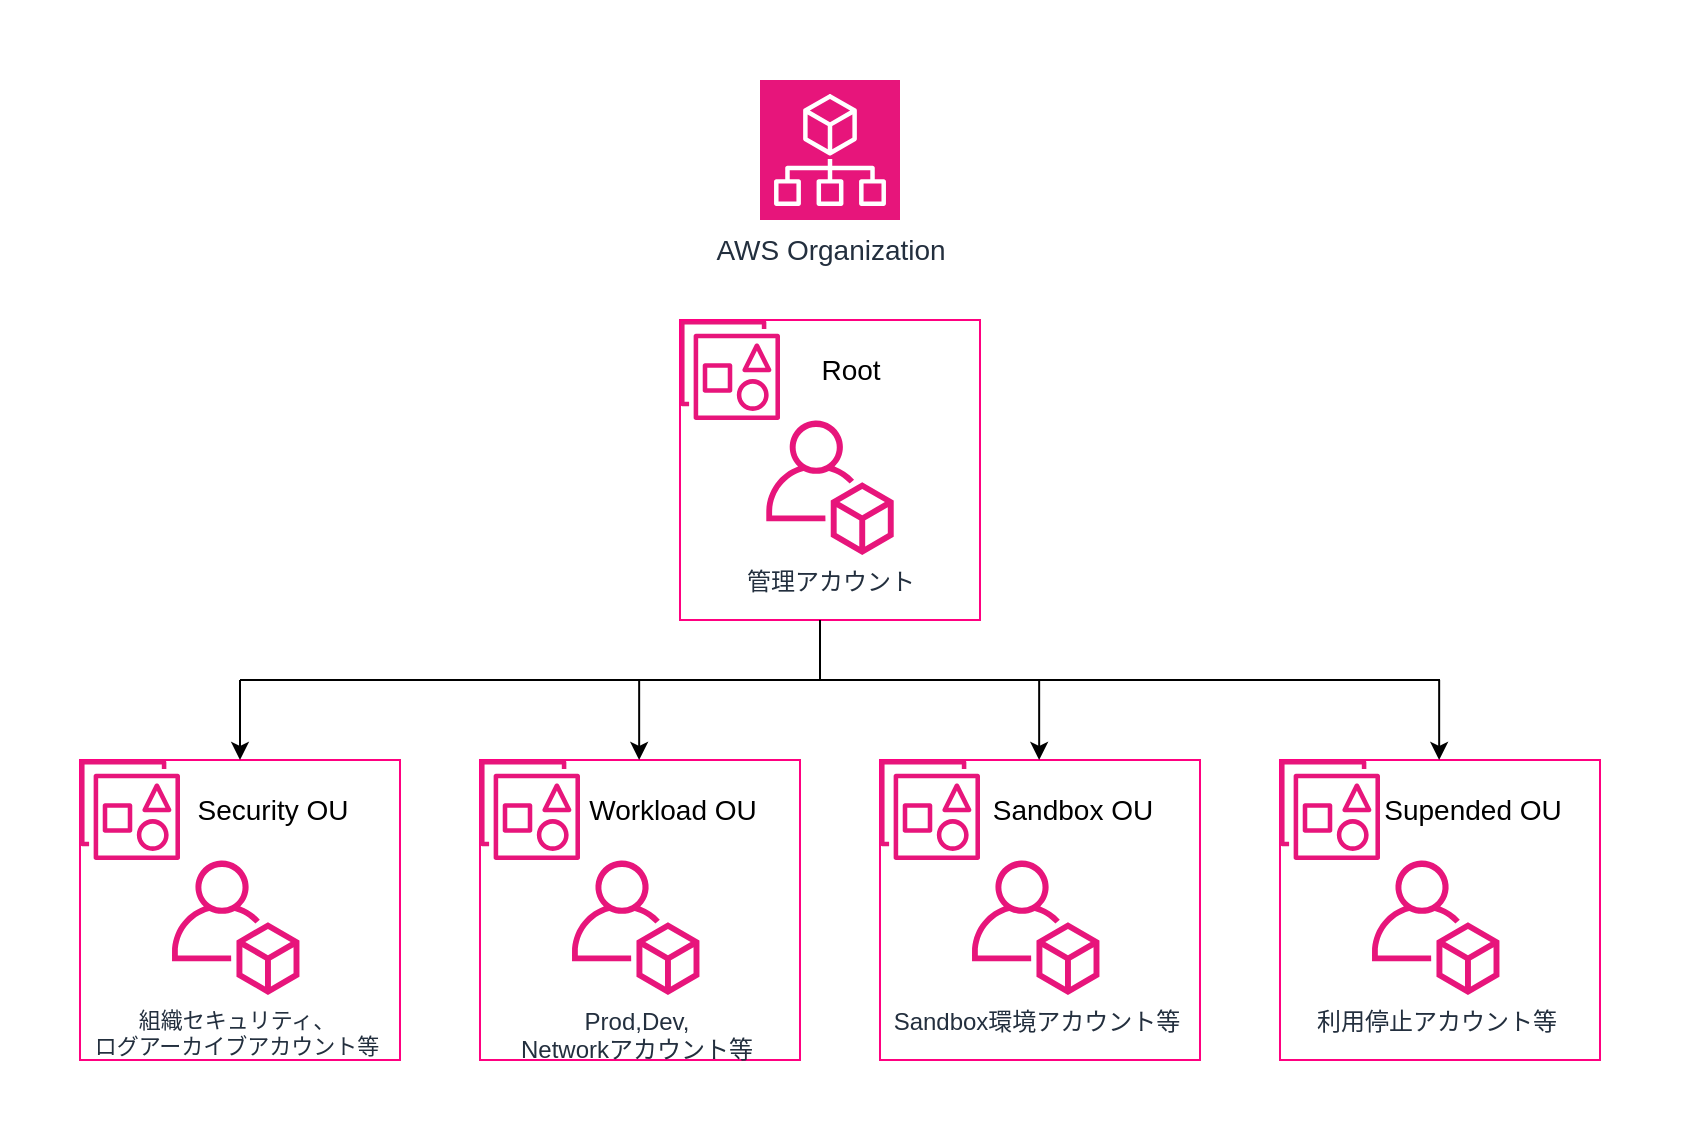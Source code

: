 <mxfile version="28.2.0">
  <diagram name="ページ1" id="LOAC254uAIebQcvNSKyI">
    <mxGraphModel dx="1613" dy="1620" grid="1" gridSize="10" guides="1" tooltips="1" connect="1" arrows="1" fold="1" page="1" pageScale="1" pageWidth="827" pageHeight="1169" background="light-dark(#FFFFFF,#FFFFFF)" math="0" shadow="0">
      <root>
        <mxCell id="0" />
        <mxCell id="1" parent="0" />
        <mxCell id="UiWcro6uWWswaGrqF6_k-2" value="AWS Organization" style="sketch=0;points=[[0,0,0],[0.25,0,0],[0.5,0,0],[0.75,0,0],[1,0,0],[0,1,0],[0.25,1,0],[0.5,1,0],[0.75,1,0],[1,1,0],[0,0.25,0],[0,0.5,0],[0,0.75,0],[1,0.25,0],[1,0.5,0],[1,0.75,0]];points=[[0,0,0],[0.25,0,0],[0.5,0,0],[0.75,0,0],[1,0,0],[0,1,0],[0.25,1,0],[0.5,1,0],[0.75,1,0],[1,1,0],[0,0.25,0],[0,0.5,0],[0,0.75,0],[1,0.25,0],[1,0.5,0],[1,0.75,0]];outlineConnect=0;fontColor=#232F3E;fillColor=#E7157B;strokeColor=#ffffff;dashed=0;verticalLabelPosition=bottom;verticalAlign=top;align=center;html=1;fontSize=14;fontStyle=0;aspect=fixed;shape=mxgraph.aws4.resourceIcon;resIcon=mxgraph.aws4.organizations;" parent="1" vertex="1">
          <mxGeometry x="180" y="20" width="70" height="70" as="geometry" />
        </mxCell>
        <mxCell id="UiWcro6uWWswaGrqF6_k-3" value="" style="sketch=0;outlineConnect=0;fontColor=#232F3E;gradientColor=none;fillColor=#E7157B;strokeColor=none;dashed=0;verticalLabelPosition=bottom;verticalAlign=top;align=center;html=1;fontSize=12;fontStyle=0;aspect=fixed;pointerEvents=1;shape=mxgraph.aws4.organizations_organizational_unit2;" parent="1" vertex="1">
          <mxGeometry x="140" y="140" width="50" height="50" as="geometry" />
        </mxCell>
        <mxCell id="UiWcro6uWWswaGrqF6_k-12" value="Root" style="text;html=1;align=center;verticalAlign=middle;resizable=0;points=[];autosize=1;strokeColor=none;fillColor=none;fontSize=14;" parent="1" vertex="1">
          <mxGeometry x="200" y="150" width="50" height="30" as="geometry" />
        </mxCell>
        <mxCell id="UiWcro6uWWswaGrqF6_k-15" value="" style="group;strokeColor=#FF0080;" parent="1" vertex="1" connectable="0">
          <mxGeometry x="140" y="140" width="150" height="150" as="geometry" />
        </mxCell>
        <mxCell id="UiWcro6uWWswaGrqF6_k-11" value="管理アカウント" style="sketch=0;outlineConnect=0;fontColor=#232F3E;gradientColor=none;fillColor=#E7157B;strokeColor=none;dashed=0;verticalLabelPosition=bottom;verticalAlign=top;align=center;html=1;fontSize=12;fontStyle=0;aspect=fixed;pointerEvents=1;shape=mxgraph.aws4.organizations_account;" parent="UiWcro6uWWswaGrqF6_k-15" vertex="1">
          <mxGeometry x="43" y="50" width="64" height="67.46" as="geometry" />
        </mxCell>
        <mxCell id="UiWcro6uWWswaGrqF6_k-19" value="" style="group;strokeColor=#FF0080;" parent="1" vertex="1" connectable="0">
          <mxGeometry x="-160" y="360" width="160" height="150" as="geometry" />
        </mxCell>
        <mxCell id="UiWcro6uWWswaGrqF6_k-21" value="組織セキュリティ、&lt;br&gt;ログアーカイブアカウント等" style="sketch=0;outlineConnect=0;fontColor=#232F3E;gradientColor=none;fillColor=#E7157B;strokeColor=none;dashed=0;verticalLabelPosition=bottom;verticalAlign=top;align=center;html=1;fontSize=11;fontStyle=0;aspect=fixed;pointerEvents=1;shape=mxgraph.aws4.organizations_account;" parent="UiWcro6uWWswaGrqF6_k-19" vertex="1">
          <mxGeometry x="45.867" y="50" width="64" height="67.46" as="geometry" />
        </mxCell>
        <mxCell id="UiWcro6uWWswaGrqF6_k-22" value="" style="sketch=0;outlineConnect=0;fontColor=#232F3E;gradientColor=none;fillColor=#E7157B;strokeColor=none;dashed=0;verticalLabelPosition=bottom;verticalAlign=top;align=center;html=1;fontSize=12;fontStyle=0;aspect=fixed;pointerEvents=1;shape=mxgraph.aws4.organizations_organizational_unit2;" parent="UiWcro6uWWswaGrqF6_k-19" vertex="1">
          <mxGeometry width="50" height="50" as="geometry" />
        </mxCell>
        <mxCell id="UiWcro6uWWswaGrqF6_k-23" value="Security OU" style="text;html=1;align=center;verticalAlign=middle;resizable=0;points=[];autosize=1;strokeColor=none;fillColor=none;fontSize=14;" parent="UiWcro6uWWswaGrqF6_k-19" vertex="1">
          <mxGeometry x="45.867" y="10" width="100" height="30" as="geometry" />
        </mxCell>
        <mxCell id="UiWcro6uWWswaGrqF6_k-24" value="" style="group;strokeColor=#FF0080;" parent="1" vertex="1" connectable="0">
          <mxGeometry x="40" y="360" width="160" height="150" as="geometry" />
        </mxCell>
        <mxCell id="UiWcro6uWWswaGrqF6_k-25" value="Prod,Dev,&lt;br&gt;Networkアカウント等" style="sketch=0;outlineConnect=0;fontColor=#232F3E;gradientColor=none;fillColor=#E7157B;strokeColor=none;dashed=0;verticalLabelPosition=bottom;verticalAlign=top;align=center;html=1;fontSize=12;fontStyle=0;aspect=fixed;pointerEvents=1;shape=mxgraph.aws4.organizations_account;" parent="UiWcro6uWWswaGrqF6_k-24" vertex="1">
          <mxGeometry x="45.867" y="50" width="64" height="67.46" as="geometry" />
        </mxCell>
        <mxCell id="UiWcro6uWWswaGrqF6_k-26" value="" style="sketch=0;outlineConnect=0;fontColor=#232F3E;gradientColor=none;fillColor=#E7157B;strokeColor=none;dashed=0;verticalLabelPosition=bottom;verticalAlign=top;align=center;html=1;fontSize=12;fontStyle=0;aspect=fixed;pointerEvents=1;shape=mxgraph.aws4.organizations_organizational_unit2;" parent="UiWcro6uWWswaGrqF6_k-24" vertex="1">
          <mxGeometry width="50" height="50" as="geometry" />
        </mxCell>
        <mxCell id="UiWcro6uWWswaGrqF6_k-27" value="Workload OU" style="text;html=1;align=center;verticalAlign=middle;resizable=0;points=[];autosize=1;strokeColor=none;fillColor=none;fontSize=14;" parent="UiWcro6uWWswaGrqF6_k-24" vertex="1">
          <mxGeometry x="40.533" y="10" width="110" height="30" as="geometry" />
        </mxCell>
        <mxCell id="UiWcro6uWWswaGrqF6_k-28" value="" style="group;strokeColor=#FF0080;" parent="1" vertex="1" connectable="0">
          <mxGeometry x="240" y="360" width="160" height="150" as="geometry" />
        </mxCell>
        <mxCell id="UiWcro6uWWswaGrqF6_k-29" value="Sandbox環境アカウント等" style="sketch=0;outlineConnect=0;fontColor=#232F3E;gradientColor=none;fillColor=#E7157B;strokeColor=none;dashed=0;verticalLabelPosition=bottom;verticalAlign=top;align=center;html=1;fontSize=12;fontStyle=0;aspect=fixed;pointerEvents=1;shape=mxgraph.aws4.organizations_account;" parent="UiWcro6uWWswaGrqF6_k-28" vertex="1">
          <mxGeometry x="45.867" y="50" width="64" height="67.46" as="geometry" />
        </mxCell>
        <mxCell id="UiWcro6uWWswaGrqF6_k-30" value="" style="sketch=0;outlineConnect=0;fontColor=#232F3E;gradientColor=none;fillColor=#E7157B;strokeColor=none;dashed=0;verticalLabelPosition=bottom;verticalAlign=top;align=center;html=1;fontSize=12;fontStyle=0;aspect=fixed;pointerEvents=1;shape=mxgraph.aws4.organizations_organizational_unit2;" parent="UiWcro6uWWswaGrqF6_k-28" vertex="1">
          <mxGeometry width="50" height="50" as="geometry" />
        </mxCell>
        <mxCell id="UiWcro6uWWswaGrqF6_k-31" value="Sandbox OU" style="text;html=1;align=center;verticalAlign=middle;resizable=0;points=[];autosize=1;strokeColor=none;fillColor=none;fontSize=14;" parent="UiWcro6uWWswaGrqF6_k-28" vertex="1">
          <mxGeometry x="45.533" y="10" width="100" height="30" as="geometry" />
        </mxCell>
        <mxCell id="UiWcro6uWWswaGrqF6_k-34" value="" style="group;strokeColor=#FF0080;" parent="1" vertex="1" connectable="0">
          <mxGeometry x="440" y="360" width="160" height="150" as="geometry" />
        </mxCell>
        <mxCell id="UiWcro6uWWswaGrqF6_k-35" value="利用停止アカウント等" style="sketch=0;outlineConnect=0;fontColor=#232F3E;gradientColor=none;fillColor=#E7157B;strokeColor=none;dashed=0;verticalLabelPosition=bottom;verticalAlign=top;align=center;html=1;fontSize=12;fontStyle=0;aspect=fixed;pointerEvents=1;shape=mxgraph.aws4.organizations_account;" parent="UiWcro6uWWswaGrqF6_k-34" vertex="1">
          <mxGeometry x="45.867" y="50" width="64" height="67.46" as="geometry" />
        </mxCell>
        <mxCell id="UiWcro6uWWswaGrqF6_k-36" value="" style="sketch=0;outlineConnect=0;fontColor=#232F3E;gradientColor=none;fillColor=#E7157B;strokeColor=none;dashed=0;verticalLabelPosition=bottom;verticalAlign=top;align=center;html=1;fontSize=12;fontStyle=0;aspect=fixed;pointerEvents=1;shape=mxgraph.aws4.organizations_organizational_unit2;" parent="UiWcro6uWWswaGrqF6_k-34" vertex="1">
          <mxGeometry width="50" height="50" as="geometry" />
        </mxCell>
        <mxCell id="UiWcro6uWWswaGrqF6_k-37" value="Supended OU" style="text;html=1;align=center;verticalAlign=middle;resizable=0;points=[];autosize=1;strokeColor=none;fillColor=none;fontSize=14;" parent="UiWcro6uWWswaGrqF6_k-34" vertex="1">
          <mxGeometry x="40.533" y="10" width="110" height="30" as="geometry" />
        </mxCell>
        <mxCell id="UiWcro6uWWswaGrqF6_k-46" value="" style="endArrow=none;html=1;rounded=0;" parent="1" edge="1">
          <mxGeometry width="50" height="50" relative="1" as="geometry">
            <mxPoint x="210" y="320" as="sourcePoint" />
            <mxPoint x="210" y="290" as="targetPoint" />
          </mxGeometry>
        </mxCell>
        <mxCell id="UiWcro6uWWswaGrqF6_k-47" value="" style="endArrow=none;html=1;rounded=0;" parent="1" edge="1">
          <mxGeometry width="50" height="50" relative="1" as="geometry">
            <mxPoint x="-80" y="320" as="sourcePoint" />
            <mxPoint x="210" y="320" as="targetPoint" />
          </mxGeometry>
        </mxCell>
        <mxCell id="UiWcro6uWWswaGrqF6_k-48" value="" style="endArrow=none;html=1;rounded=0;" parent="1" edge="1">
          <mxGeometry width="50" height="50" relative="1" as="geometry">
            <mxPoint x="210" y="320" as="sourcePoint" />
            <mxPoint x="520" y="320" as="targetPoint" />
          </mxGeometry>
        </mxCell>
        <mxCell id="UiWcro6uWWswaGrqF6_k-49" value="" style="endArrow=classic;html=1;rounded=0;" parent="1" edge="1">
          <mxGeometry width="50" height="50" relative="1" as="geometry">
            <mxPoint x="-80" y="320" as="sourcePoint" />
            <mxPoint x="-80" y="360" as="targetPoint" />
          </mxGeometry>
        </mxCell>
        <mxCell id="UiWcro6uWWswaGrqF6_k-51" value="" style="endArrow=classic;html=1;rounded=0;" parent="1" edge="1">
          <mxGeometry width="50" height="50" relative="1" as="geometry">
            <mxPoint x="119.58" y="320" as="sourcePoint" />
            <mxPoint x="119.58" y="360" as="targetPoint" />
          </mxGeometry>
        </mxCell>
        <mxCell id="UiWcro6uWWswaGrqF6_k-52" value="" style="endArrow=classic;html=1;rounded=0;" parent="1" edge="1">
          <mxGeometry width="50" height="50" relative="1" as="geometry">
            <mxPoint x="319.58" y="320" as="sourcePoint" />
            <mxPoint x="319.58" y="360" as="targetPoint" />
          </mxGeometry>
        </mxCell>
        <mxCell id="UiWcro6uWWswaGrqF6_k-53" value="" style="endArrow=classic;html=1;rounded=0;" parent="1" edge="1">
          <mxGeometry width="50" height="50" relative="1" as="geometry">
            <mxPoint x="519.58" y="320" as="sourcePoint" />
            <mxPoint x="519.58" y="360" as="targetPoint" />
          </mxGeometry>
        </mxCell>
        <mxCell id="UiWcro6uWWswaGrqF6_k-54" value="" style="ellipse;whiteSpace=wrap;html=1;aspect=fixed;fillColor=none;strokeColor=none;" parent="1" vertex="1">
          <mxGeometry x="-200" y="280" width="40" height="40" as="geometry" />
        </mxCell>
        <mxCell id="UiWcro6uWWswaGrqF6_k-55" value="" style="ellipse;whiteSpace=wrap;html=1;aspect=fixed;fillColor=none;strokeColor=none;" parent="1" vertex="1">
          <mxGeometry x="200" y="510" width="40" height="40" as="geometry" />
        </mxCell>
        <mxCell id="UiWcro6uWWswaGrqF6_k-56" value="" style="ellipse;whiteSpace=wrap;html=1;aspect=fixed;fillColor=none;strokeColor=none;" parent="1" vertex="1">
          <mxGeometry x="600" y="320" width="40" height="40" as="geometry" />
        </mxCell>
        <mxCell id="UiWcro6uWWswaGrqF6_k-57" value="" style="ellipse;whiteSpace=wrap;html=1;aspect=fixed;fillColor=none;strokeColor=none;" parent="1" vertex="1">
          <mxGeometry x="195" y="-20" width="40" height="40" as="geometry" />
        </mxCell>
      </root>
    </mxGraphModel>
  </diagram>
</mxfile>
